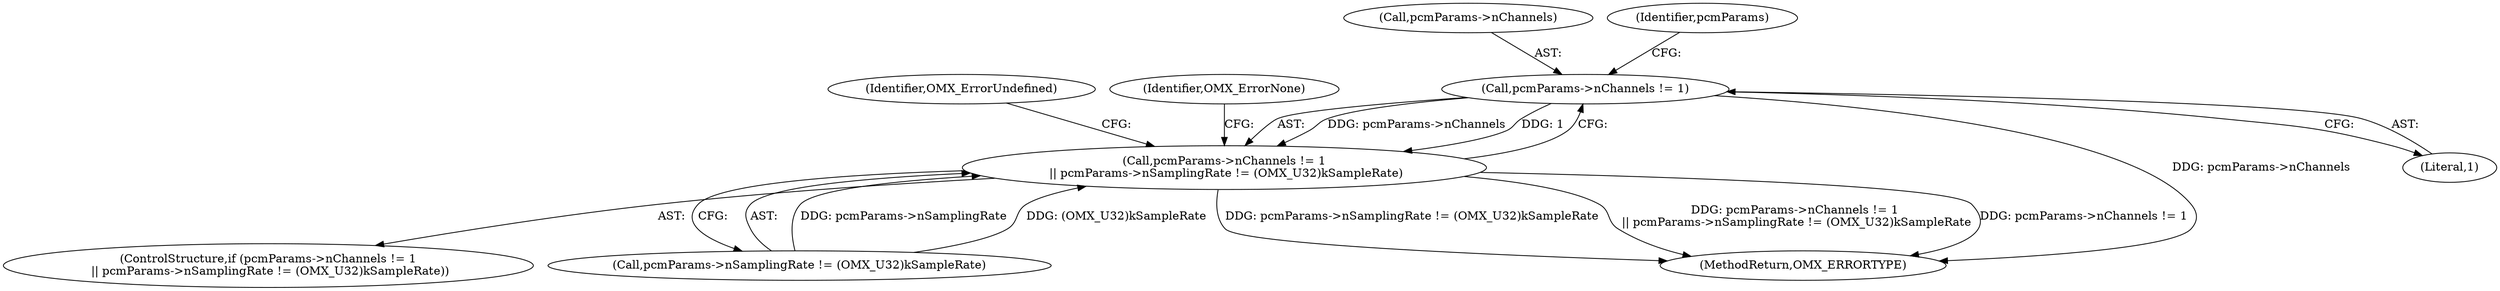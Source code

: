 digraph "0_Android_295c883fe3105b19bcd0f9e07d54c6b589fc5bff_11@pointer" {
"1000323" [label="(Call,pcmParams->nChannels != 1)"];
"1000322" [label="(Call,pcmParams->nChannels != 1\n || pcmParams->nSamplingRate != (OMX_U32)kSampleRate)"];
"1000322" [label="(Call,pcmParams->nChannels != 1\n || pcmParams->nSamplingRate != (OMX_U32)kSampleRate)"];
"1000321" [label="(ControlStructure,if (pcmParams->nChannels != 1\n || pcmParams->nSamplingRate != (OMX_U32)kSampleRate))"];
"1000337" [label="(Identifier,OMX_ErrorUndefined)"];
"1000328" [label="(Call,pcmParams->nSamplingRate != (OMX_U32)kSampleRate)"];
"1000339" [label="(Identifier,OMX_ErrorNone)"];
"1000324" [label="(Call,pcmParams->nChannels)"];
"1000345" [label="(MethodReturn,OMX_ERRORTYPE)"];
"1000323" [label="(Call,pcmParams->nChannels != 1)"];
"1000330" [label="(Identifier,pcmParams)"];
"1000327" [label="(Literal,1)"];
"1000323" -> "1000322"  [label="AST: "];
"1000323" -> "1000327"  [label="CFG: "];
"1000324" -> "1000323"  [label="AST: "];
"1000327" -> "1000323"  [label="AST: "];
"1000330" -> "1000323"  [label="CFG: "];
"1000322" -> "1000323"  [label="CFG: "];
"1000323" -> "1000345"  [label="DDG: pcmParams->nChannels"];
"1000323" -> "1000322"  [label="DDG: pcmParams->nChannels"];
"1000323" -> "1000322"  [label="DDG: 1"];
"1000322" -> "1000321"  [label="AST: "];
"1000322" -> "1000328"  [label="CFG: "];
"1000328" -> "1000322"  [label="AST: "];
"1000337" -> "1000322"  [label="CFG: "];
"1000339" -> "1000322"  [label="CFG: "];
"1000322" -> "1000345"  [label="DDG: pcmParams->nSamplingRate != (OMX_U32)kSampleRate"];
"1000322" -> "1000345"  [label="DDG: pcmParams->nChannels != 1\n || pcmParams->nSamplingRate != (OMX_U32)kSampleRate"];
"1000322" -> "1000345"  [label="DDG: pcmParams->nChannels != 1"];
"1000328" -> "1000322"  [label="DDG: pcmParams->nSamplingRate"];
"1000328" -> "1000322"  [label="DDG: (OMX_U32)kSampleRate"];
}
